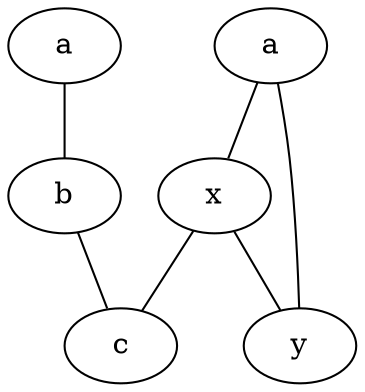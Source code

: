 graph test2 {
       a -- b -- c;
       a⁠ -- {x y};
       x -- c [w=10.0];
       x -- y [w=5.0,len=3];
}

